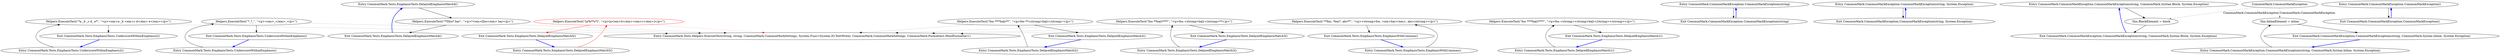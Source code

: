 digraph  {
m0_19 [label="Entry CommonMark.Tests.EmphasisTests.DelayedEmphasisMatch4()", span="64-64", cluster="CommonMark.Tests.EmphasisTests.DelayedEmphasisMatch4()", file="EmphasisTests.cs"];
m0_20 [label="Helpers.ExecuteTest(''**[foo* bar'', ''<p>*<em>[foo</em> bar</p>'')", span="66-66", cluster="CommonMark.Tests.EmphasisTests.DelayedEmphasisMatch4()", file="EmphasisTests.cs"];
m0_21 [label="Exit CommonMark.Tests.EmphasisTests.DelayedEmphasisMatch4()", span="64-64", cluster="CommonMark.Tests.EmphasisTests.DelayedEmphasisMatch4()", file="EmphasisTests.cs"];
m0_3 [label="Entry CommonMark.Tests.Helpers.ExecuteTest(string, string, CommonMark.CommonMarkSettings, System.Func<System.IO.TextWriter, CommonMark.CommonMarkSettings, CommonMark.Formatters.HtmlFormatter>)", span="18-18", cluster="CommonMark.Tests.Helpers.ExecuteTest(string, string, CommonMark.CommonMarkSettings, System.Func<System.IO.TextWriter, CommonMark.CommonMarkSettings, CommonMark.Formatters.HtmlFormatter>)", file="EmphasisTests.cs"];
m0_4 [label="Entry CommonMark.Tests.EmphasisTests.UnderscoreWithinEmphasis2()", span="24-24", cluster="CommonMark.Tests.EmphasisTests.UnderscoreWithinEmphasis2()", file="EmphasisTests.cs"];
m0_5 [label="Helpers.ExecuteTest(''*a _b _c d_ e*'', ''<p><em>a _b <em>c d</em> e</em></p>'')", span="28-28", cluster="CommonMark.Tests.EmphasisTests.UnderscoreWithinEmphasis2()", file="EmphasisTests.cs"];
m0_6 [label="Exit CommonMark.Tests.EmphasisTests.UnderscoreWithinEmphasis2()", span="24-24", cluster="CommonMark.Tests.EmphasisTests.UnderscoreWithinEmphasis2()", file="EmphasisTests.cs"];
m0_0 [label="Entry CommonMark.Tests.EmphasisTests.UnderscoreWithinEmphasis()", span="14-14", cluster="CommonMark.Tests.EmphasisTests.UnderscoreWithinEmphasis()", file="EmphasisTests.cs"];
m0_1 [label="Helpers.ExecuteTest(''*_*_'', ''<p><em>_</em>_</p>'')", span="19-19", cluster="CommonMark.Tests.EmphasisTests.UnderscoreWithinEmphasis()", file="EmphasisTests.cs"];
m0_2 [label="Exit CommonMark.Tests.EmphasisTests.UnderscoreWithinEmphasis()", span="14-14", cluster="CommonMark.Tests.EmphasisTests.UnderscoreWithinEmphasis()", file="EmphasisTests.cs"];
m0_22 [label="Entry CommonMark.Tests.EmphasisTests.DelayedEmphasisMatch5()", span="71-71", cluster="CommonMark.Tests.EmphasisTests.DelayedEmphasisMatch5()", file="EmphasisTests.cs"];
m0_23 [label="Helpers.ExecuteTest(''[a*b**c*]'', ''<p>[a<em>b</em><em>c</em>]</p>'')", span="73-73", cluster="CommonMark.Tests.EmphasisTests.DelayedEmphasisMatch5()", color=red, community=0, file="EmphasisTests.cs"];
m0_24 [label="Exit CommonMark.Tests.EmphasisTests.DelayedEmphasisMatch5()", span="71-71", cluster="CommonMark.Tests.EmphasisTests.DelayedEmphasisMatch5()", file="EmphasisTests.cs"];
m0_13 [label="Entry CommonMark.Tests.EmphasisTests.DelayedEmphasisMatch2()", span="48-48", cluster="CommonMark.Tests.EmphasisTests.DelayedEmphasisMatch2()", file="EmphasisTests.cs"];
m0_14 [label="Helpers.ExecuteTest(''foo ****ba[r**'', ''<p>foo **<strong>ba[r</strong></p>'')", span="51-51", cluster="CommonMark.Tests.EmphasisTests.DelayedEmphasisMatch2()", file="EmphasisTests.cs"];
m0_15 [label="Exit CommonMark.Tests.EmphasisTests.DelayedEmphasisMatch2()", span="48-48", cluster="CommonMark.Tests.EmphasisTests.DelayedEmphasisMatch2()", file="EmphasisTests.cs"];
m0_16 [label="Entry CommonMark.Tests.EmphasisTests.DelayedEmphasisMatch3()", span="56-56", cluster="CommonMark.Tests.EmphasisTests.DelayedEmphasisMatch3()", file="EmphasisTests.cs"];
m0_17 [label="Helpers.ExecuteTest(''foo **ba[r****'', ''<p>foo <strong>ba[r</strong>**</p>'')", span="59-59", cluster="CommonMark.Tests.EmphasisTests.DelayedEmphasisMatch3()", file="EmphasisTests.cs"];
m0_18 [label="Exit CommonMark.Tests.EmphasisTests.DelayedEmphasisMatch3()", span="56-56", cluster="CommonMark.Tests.EmphasisTests.DelayedEmphasisMatch3()", file="EmphasisTests.cs"];
m0_7 [label="Entry CommonMark.Tests.EmphasisTests.EmphasisWithCommas()", span="33-33", cluster="CommonMark.Tests.EmphasisTests.EmphasisWithCommas()", file="EmphasisTests.cs"];
m0_8 [label="Helpers.ExecuteTest(''**foo, *bar*, abc**'', ''<p><strong>foo, <em>bar</em>, abc</strong></p>'')", span="35-35", cluster="CommonMark.Tests.EmphasisTests.EmphasisWithCommas()", file="EmphasisTests.cs"];
m0_9 [label="Exit CommonMark.Tests.EmphasisTests.EmphasisWithCommas()", span="33-33", cluster="CommonMark.Tests.EmphasisTests.EmphasisWithCommas()", file="EmphasisTests.cs"];
m0_10 [label="Entry CommonMark.Tests.EmphasisTests.DelayedEmphasisMatch1()", span="40-40", cluster="CommonMark.Tests.EmphasisTests.DelayedEmphasisMatch1()", file="EmphasisTests.cs"];
m0_11 [label="Helpers.ExecuteTest(''foo ****ba[r****'', ''<p>foo <strong><strong>ba[r</strong></strong></p>'')", span="43-43", cluster="CommonMark.Tests.EmphasisTests.DelayedEmphasisMatch1()", file="EmphasisTests.cs"];
m0_12 [label="Exit CommonMark.Tests.EmphasisTests.DelayedEmphasisMatch1()", span="40-40", cluster="CommonMark.Tests.EmphasisTests.DelayedEmphasisMatch1()", file="EmphasisTests.cs"];
m2_2 [label="Entry CommonMark.CommonMarkException.CommonMarkException(string)", span="26-26", cluster="CommonMark.CommonMarkException.CommonMarkException(string)", file="InlineStack.cs"];
m2_3 [label="Exit CommonMark.CommonMarkException.CommonMarkException(string)", span="26-26", cluster="CommonMark.CommonMarkException.CommonMarkException(string)", file="InlineStack.cs"];
m2_4 [label="Entry CommonMark.CommonMarkException.CommonMarkException(string, System.Exception)", span="27-27", cluster="CommonMark.CommonMarkException.CommonMarkException(string, System.Exception)", file="InlineStack.cs"];
m2_5 [label="Exit CommonMark.CommonMarkException.CommonMarkException(string, System.Exception)", span="27-27", cluster="CommonMark.CommonMarkException.CommonMarkException(string, System.Exception)", file="InlineStack.cs"];
m2_9 [label="Entry CommonMark.CommonMarkException.CommonMarkException(string, CommonMark.Syntax.Block, System.Exception)", span="32-32", cluster="CommonMark.CommonMarkException.CommonMarkException(string, CommonMark.Syntax.Block, System.Exception)", file="InlineStack.cs"];
m2_10 [label="this.BlockElement = block", span="34-34", cluster="CommonMark.CommonMarkException.CommonMarkException(string, CommonMark.Syntax.Block, System.Exception)", file="InlineStack.cs"];
m2_11 [label="Exit CommonMark.CommonMarkException.CommonMarkException(string, CommonMark.Syntax.Block, System.Exception)", span="32-32", cluster="CommonMark.CommonMarkException.CommonMarkException(string, CommonMark.Syntax.Block, System.Exception)", file="InlineStack.cs"];
m2_0 [label="Entry CommonMark.CommonMarkException.CommonMarkException()", span="25-25", cluster="CommonMark.CommonMarkException.CommonMarkException()", file="InlineStack.cs"];
m2_1 [label="Exit CommonMark.CommonMarkException.CommonMarkException()", span="25-25", cluster="CommonMark.CommonMarkException.CommonMarkException()", file="InlineStack.cs"];
m2_6 [label="Entry CommonMark.CommonMarkException.CommonMarkException(string, CommonMark.Syntax.Inline, System.Exception)", span="28-28", cluster="CommonMark.CommonMarkException.CommonMarkException(string, CommonMark.Syntax.Inline, System.Exception)", file="InlineStack.cs"];
m2_7 [label="this.InlineElement = inline", span="30-30", cluster="CommonMark.CommonMarkException.CommonMarkException(string, CommonMark.Syntax.Inline, System.Exception)", file="InlineStack.cs"];
m2_8 [label="Exit CommonMark.CommonMarkException.CommonMarkException(string, CommonMark.Syntax.Inline, System.Exception)", span="28-28", cluster="CommonMark.CommonMarkException.CommonMarkException(string, CommonMark.Syntax.Inline, System.Exception)", file="InlineStack.cs"];
m2_12 [label="CommonMark.CommonMarkException", span="", file="InlineStack.cs"];
m0_19 -> m0_20  [key=0, style=solid];
m0_20 -> m0_21  [key=0, style=solid];
m0_20 -> m0_3  [key=2, style=dotted];
m0_21 -> m0_19  [key=0, style=bold, color=blue];
m0_4 -> m0_5  [key=0, style=solid];
m0_5 -> m0_6  [key=0, style=solid];
m0_5 -> m0_3  [key=2, style=dotted];
m0_6 -> m0_4  [key=0, style=bold, color=blue];
m0_0 -> m0_1  [key=0, style=solid];
m0_1 -> m0_2  [key=0, style=solid];
m0_1 -> m0_3  [key=2, style=dotted];
m0_2 -> m0_0  [key=0, style=bold, color=blue];
m0_22 -> m0_23  [key=0, style=solid, color=red];
m0_23 -> m0_24  [key=0, style=solid, color=red];
m0_23 -> m0_3  [key=2, style=dotted, color=red];
m0_24 -> m0_22  [key=0, style=bold, color=blue];
m0_13 -> m0_14  [key=0, style=solid];
m0_14 -> m0_15  [key=0, style=solid];
m0_14 -> m0_3  [key=2, style=dotted];
m0_15 -> m0_13  [key=0, style=bold, color=blue];
m0_16 -> m0_17  [key=0, style=solid];
m0_17 -> m0_18  [key=0, style=solid];
m0_17 -> m0_3  [key=2, style=dotted];
m0_18 -> m0_16  [key=0, style=bold, color=blue];
m0_7 -> m0_8  [key=0, style=solid];
m0_8 -> m0_9  [key=0, style=solid];
m0_8 -> m0_3  [key=2, style=dotted];
m0_9 -> m0_7  [key=0, style=bold, color=blue];
m0_10 -> m0_11  [key=0, style=solid];
m0_11 -> m0_12  [key=0, style=solid];
m0_11 -> m0_3  [key=2, style=dotted];
m0_12 -> m0_10  [key=0, style=bold, color=blue];
m2_2 -> m2_3  [key=0, style=solid];
m2_3 -> m2_2  [key=0, style=bold, color=blue];
m2_4 -> m2_5  [key=0, style=solid];
m2_5 -> m2_4  [key=0, style=bold, color=blue];
m2_9 -> m2_10  [key=0, style=solid];
m2_10 -> m2_11  [key=0, style=solid];
m2_11 -> m2_9  [key=0, style=bold, color=blue];
m2_0 -> m2_1  [key=0, style=solid];
m2_1 -> m2_0  [key=0, style=bold, color=blue];
m2_6 -> m2_7  [key=0, style=solid];
m2_7 -> m2_8  [key=0, style=solid];
m2_8 -> m2_6  [key=0, style=bold, color=blue];
m2_12 -> m2_7  [key=1, style=dashed, color=darkseagreen4, label="CommonMark.CommonMarkException"];
m2_12 -> m2_10  [key=1, style=dashed, color=darkseagreen4, label="CommonMark.CommonMarkException"];
}
